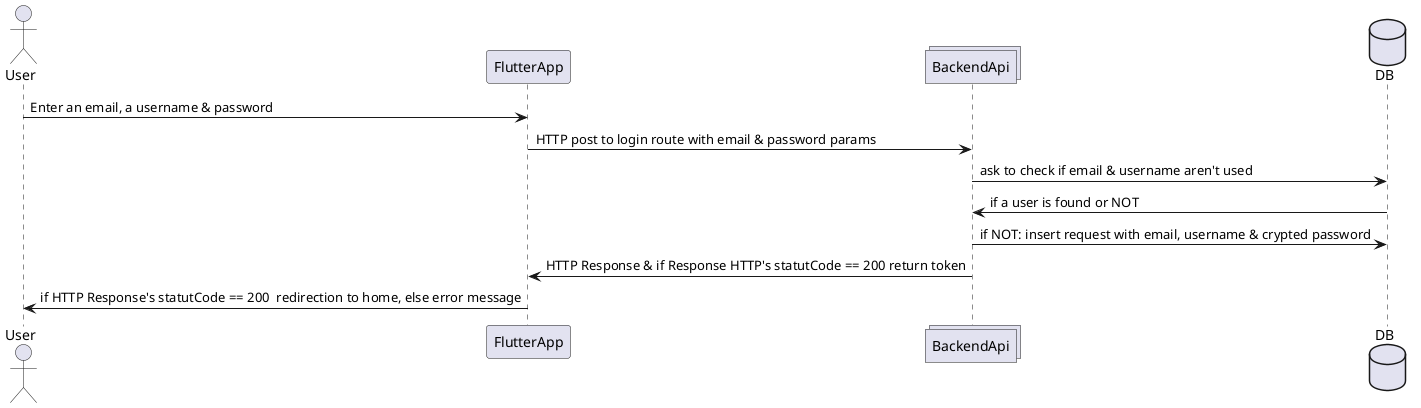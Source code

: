@startuml

actor       User       as u
participant    FlutterApp    as fa
collections     BackendApi     as ba
database      DB      as db

u -> fa : Enter an email, a username & password 
fa -> ba : HTTP post to login route with email & password params
ba -> db : ask to check if email & username aren't used 
db -> ba : if a user is found or NOT
ba -> db : if NOT: insert request with email, username & crypted password 
ba -> fa : HTTP Response & if Response HTTP's statutCode == 200 return token 
fa-> u : if HTTP Response's statutCode == 200  redirection to home, else error message 

@enduml